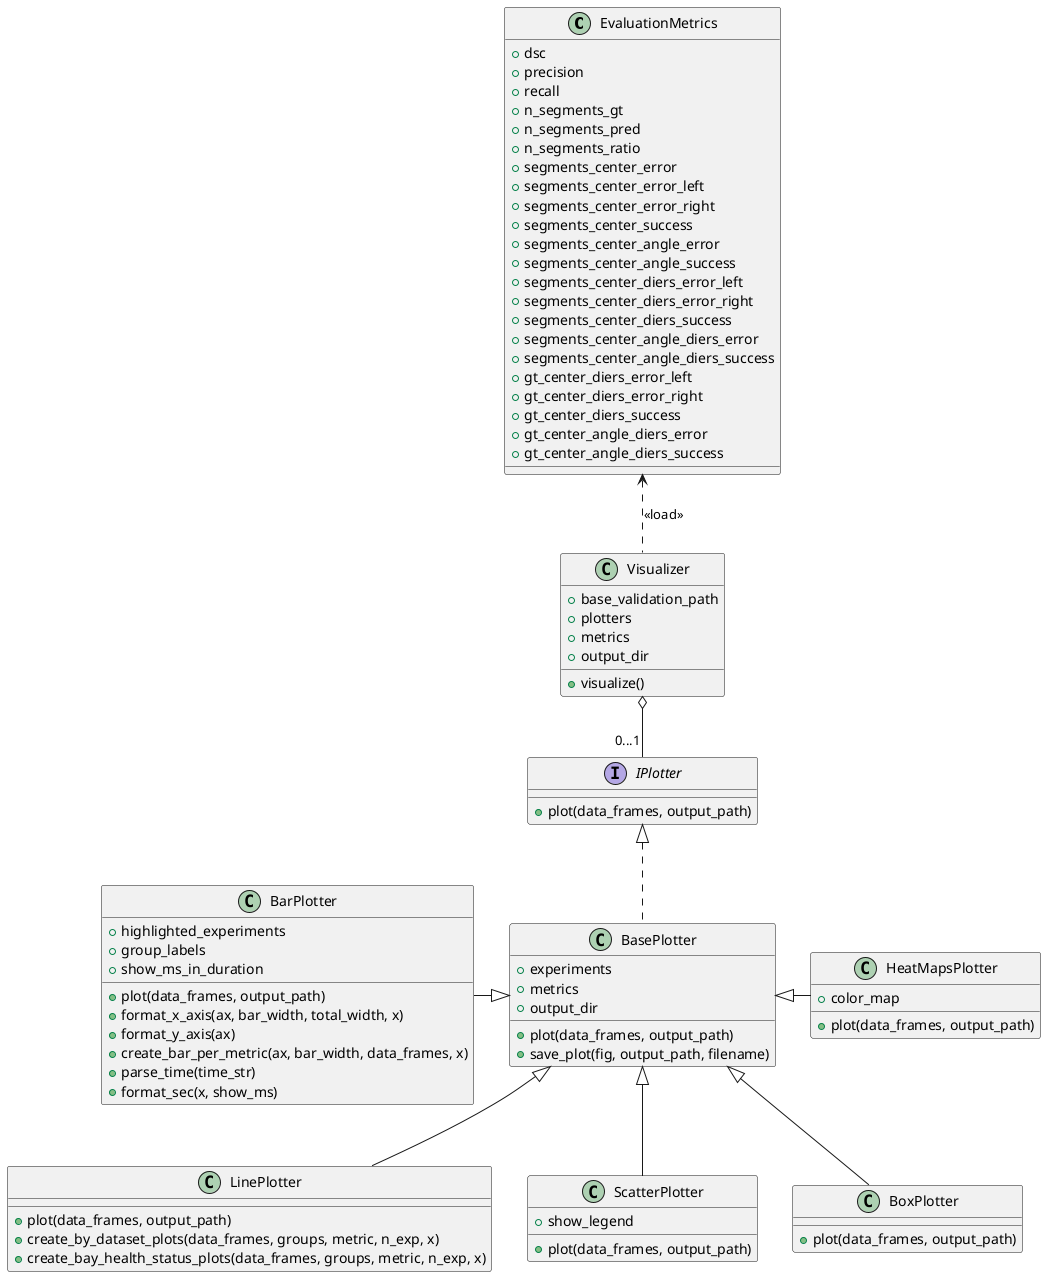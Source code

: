 @startuml

class EvaluationMetrics {
    + dsc
    + precision
    + recall
    + n_segments_gt
    + n_segments_pred
    + n_segments_ratio
    + segments_center_error
    + segments_center_error_left
    + segments_center_error_right
    + segments_center_success
    + segments_center_angle_error
    + segments_center_angle_success
    + segments_center_diers_error_left
    + segments_center_diers_error_right
    + segments_center_diers_success
    + segments_center_angle_diers_error
    + segments_center_angle_diers_success
    + gt_center_diers_error_left
    + gt_center_diers_error_right
    + gt_center_diers_success
    + gt_center_angle_diers_error
    + gt_center_angle_diers_success
}

class Visualizer {
    + base_validation_path
    + plotters
    + metrics
    + output_dir
    + visualize()
}

interface IPlotter {
    + plot(data_frames, output_path)
}

class BasePlotter {
    + experiments
    + metrics
    + output_dir
    + plot(data_frames, output_path)
    + save_plot(fig, output_path, filename)
}

class BarPlotter {
    + highlighted_experiments
    + group_labels
    + show_ms_in_duration
    + plot(data_frames, output_path)
    + format_x_axis(ax, bar_width, total_width, x)
    + format_y_axis(ax)
    + create_bar_per_metric(ax, bar_width, data_frames, x)
    + parse_time(time_str)
    + format_sec(x, show_ms)
}

class LinePlotter {
    + plot(data_frames, output_path)
    + create_by_dataset_plots(data_frames, groups, metric, n_exp, x)
    + create_bay_health_status_plots(data_frames, groups, metric, n_exp, x)
}

class ScatterPlotter {
    + show_legend
    + plot(data_frames, output_path)
}

class BoxPlotter {
    + plot(data_frames, output_path)
}

class HeatMapsPlotter {
    + color_map
    + plot(data_frames, output_path)
}

Visualizer .u.> EvaluationMetrics : <<load>>
Visualizer o-d- "0...1" IPlotter
IPlotter <|.. BasePlotter
BasePlotter <|-l- BarPlotter
BasePlotter <|-- LinePlotter
BasePlotter <|-- ScatterPlotter
BasePlotter <|-- BoxPlotter
BasePlotter <|-r- HeatMapsPlotter


@enduml
